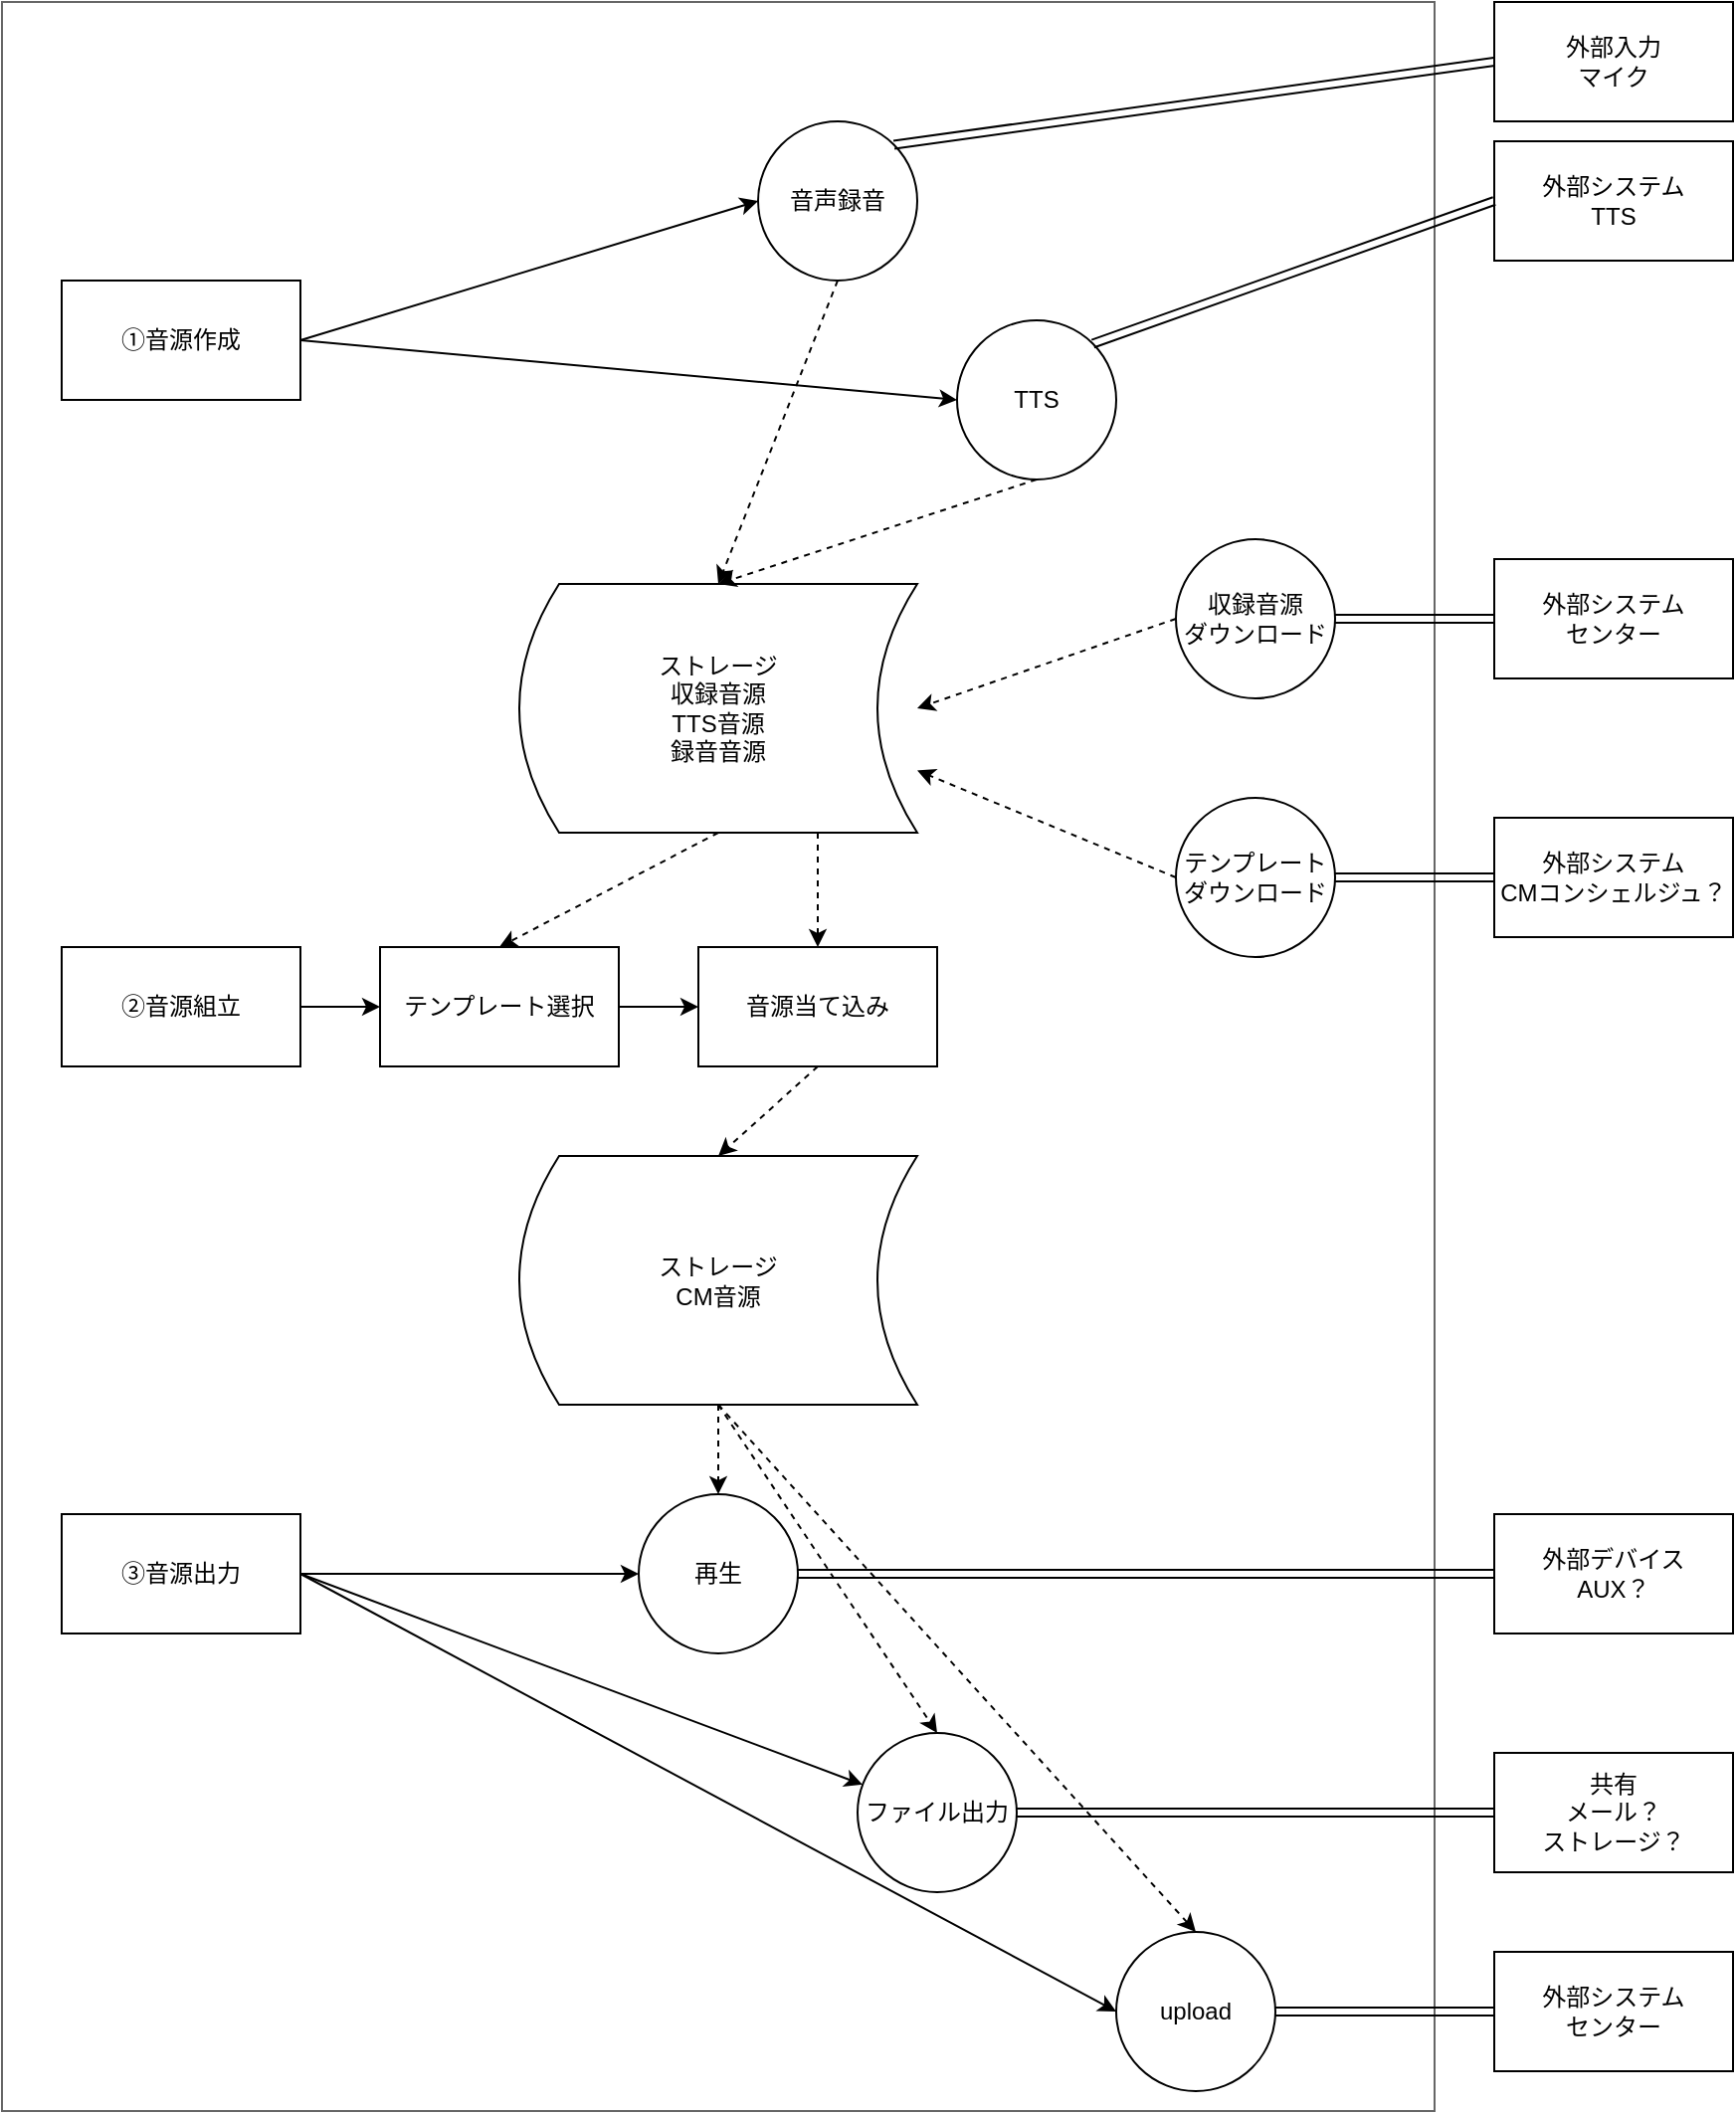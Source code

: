 <mxfile version="13.1.3">
    <diagram id="6hGFLwfOUW9BJ-s0fimq" name="Page-1">
        <mxGraphModel dx="984" dy="577" grid="1" gridSize="10" guides="1" tooltips="1" connect="1" arrows="1" fold="1" page="1" pageScale="1" pageWidth="827" pageHeight="1169" math="0" shadow="0">
            <root>
                <mxCell id="0"/>
                <mxCell id="1" parent="0"/>
                <mxCell id="20" value="U-MESSE (CM作成アプリ)" style="fillColor=none;strokeColor=#666666;dashed=0;verticalAlign=top;fontStyle=0;fontColor=#FFFFFF;" parent="1" vertex="1">
                    <mxGeometry x="210" y="40" width="720" height="1060" as="geometry"/>
                </mxCell>
                <mxCell id="2" value="①音源作成" style="rounded=0;whiteSpace=wrap;html=1;" parent="1" vertex="1">
                    <mxGeometry x="240" y="180" width="120" height="60" as="geometry"/>
                </mxCell>
                <mxCell id="3" value="②音源組立" style="rounded=0;whiteSpace=wrap;html=1;" parent="1" vertex="1">
                    <mxGeometry x="240" y="515" width="120" height="60" as="geometry"/>
                </mxCell>
                <mxCell id="4" value="③音源出力" style="rounded=0;whiteSpace=wrap;html=1;" parent="1" vertex="1">
                    <mxGeometry x="240" y="800" width="120" height="60" as="geometry"/>
                </mxCell>
                <mxCell id="8" value="音声録音" style="ellipse;whiteSpace=wrap;html=1;aspect=fixed;" parent="1" vertex="1">
                    <mxGeometry x="590" y="100" width="80" height="80" as="geometry"/>
                </mxCell>
                <mxCell id="33" style="edgeStyle=orthogonalEdgeStyle;rounded=0;orthogonalLoop=1;jettySize=auto;html=1;exitX=0.75;exitY=1;exitDx=0;exitDy=0;entryX=0.5;entryY=0;entryDx=0;entryDy=0;dashed=1;" parent="1" source="11" target="31" edge="1">
                    <mxGeometry relative="1" as="geometry"/>
                </mxCell>
                <mxCell id="11" value="ストレージ&lt;br&gt;収録音源&lt;br&gt;TTS音源&lt;br&gt;録音音源" style="shape=dataStorage;whiteSpace=wrap;html=1;" parent="1" vertex="1">
                    <mxGeometry x="470" y="332.5" width="200" height="125" as="geometry"/>
                </mxCell>
                <mxCell id="14" value="テンプレート選択" style="rounded=0;whiteSpace=wrap;html=1;" parent="1" vertex="1">
                    <mxGeometry x="400" y="515" width="120" height="60" as="geometry"/>
                </mxCell>
                <mxCell id="24" value="TTS" style="ellipse;whiteSpace=wrap;html=1;aspect=fixed;" parent="1" vertex="1">
                    <mxGeometry x="690" y="200" width="80" height="80" as="geometry"/>
                </mxCell>
                <mxCell id="25" value="外部システム&lt;br&gt;TTS" style="rounded=0;whiteSpace=wrap;html=1;" parent="1" vertex="1">
                    <mxGeometry x="960" y="110" width="120" height="60" as="geometry"/>
                </mxCell>
                <mxCell id="27" value="外部入力&lt;br&gt;マイク" style="rounded=0;whiteSpace=wrap;html=1;" parent="1" vertex="1">
                    <mxGeometry x="960" y="40" width="120" height="60" as="geometry"/>
                </mxCell>
                <mxCell id="31" value="音源当て込み" style="rounded=0;whiteSpace=wrap;html=1;" parent="1" vertex="1">
                    <mxGeometry x="560" y="515" width="120" height="60" as="geometry"/>
                </mxCell>
                <mxCell id="36" value="" style="endArrow=classic;html=1;fontColor=#FFFFFF;exitX=0;exitY=0.5;exitDx=0;exitDy=0;entryX=1;entryY=0;entryDx=0;entryDy=0;shape=link;" parent="1" source="27" target="8" edge="1">
                    <mxGeometry width="50" height="50" relative="1" as="geometry">
                        <mxPoint x="690" y="470" as="sourcePoint"/>
                        <mxPoint x="740" y="420" as="targetPoint"/>
                    </mxGeometry>
                </mxCell>
                <mxCell id="37" value="" style="endArrow=classic;html=1;fontColor=#FFFFFF;exitX=0;exitY=0.5;exitDx=0;exitDy=0;entryX=1;entryY=0.5;entryDx=0;entryDy=0;dashed=1;" parent="1" source="46" target="11" edge="1">
                    <mxGeometry width="50" height="50" relative="1" as="geometry">
                        <mxPoint x="770" y="362.5" as="sourcePoint"/>
                        <mxPoint x="690" y="330" as="targetPoint"/>
                    </mxGeometry>
                </mxCell>
                <mxCell id="38" value="" style="endArrow=classic;html=1;fontColor=#FFFFFF;exitX=0.5;exitY=1;exitDx=0;exitDy=0;entryX=0.5;entryY=0;entryDx=0;entryDy=0;dashed=1;" parent="1" source="8" target="11" edge="1">
                    <mxGeometry width="50" height="50" relative="1" as="geometry">
                        <mxPoint x="650" y="130" as="sourcePoint"/>
                        <mxPoint x="568.284" y="211.716" as="targetPoint"/>
                    </mxGeometry>
                </mxCell>
                <mxCell id="39" value="" style="endArrow=classic;html=1;fontColor=#FFFFFF;exitX=0.5;exitY=1;exitDx=0;exitDy=0;entryX=0.5;entryY=0;entryDx=0;entryDy=0;dashed=1;" parent="1" source="24" target="11" edge="1">
                    <mxGeometry width="50" height="50" relative="1" as="geometry">
                        <mxPoint x="540" y="280" as="sourcePoint"/>
                        <mxPoint x="580" y="310" as="targetPoint"/>
                    </mxGeometry>
                </mxCell>
                <mxCell id="40" value="" style="endArrow=classic;html=1;fontColor=#FFFFFF;exitX=0;exitY=0.5;exitDx=0;exitDy=0;entryX=1;entryY=0;entryDx=0;entryDy=0;shape=link;" edge="1" parent="1" source="25" target="24">
                    <mxGeometry width="50" height="50" relative="1" as="geometry">
                        <mxPoint x="890" y="372.5" as="sourcePoint"/>
                        <mxPoint x="658.8" y="380" as="targetPoint"/>
                    </mxGeometry>
                </mxCell>
                <mxCell id="41" value="" style="endArrow=classic;html=1;fontColor=#FFFFFF;exitX=1;exitY=0.5;exitDx=0;exitDy=0;entryX=0;entryY=0.5;entryDx=0;entryDy=0;" edge="1" parent="1" source="2" target="8">
                    <mxGeometry width="50" height="50" relative="1" as="geometry">
                        <mxPoint x="650" y="160" as="sourcePoint"/>
                        <mxPoint x="580" y="310" as="targetPoint"/>
                    </mxGeometry>
                </mxCell>
                <mxCell id="42" value="" style="endArrow=classic;html=1;fontColor=#FFFFFF;exitX=1;exitY=0.5;exitDx=0;exitDy=0;entryX=0;entryY=0.5;entryDx=0;entryDy=0;" edge="1" parent="1" source="2" target="24">
                    <mxGeometry width="50" height="50" relative="1" as="geometry">
                        <mxPoint x="370" y="180" as="sourcePoint"/>
                        <mxPoint x="610" y="120" as="targetPoint"/>
                    </mxGeometry>
                </mxCell>
                <mxCell id="43" value="" style="endArrow=classic;html=1;fontColor=#FFFFFF;exitX=0;exitY=0.5;exitDx=0;exitDy=0;entryX=1;entryY=0.75;entryDx=0;entryDy=0;dashed=1;" edge="1" parent="1" source="47" target="11">
                    <mxGeometry width="50" height="50" relative="1" as="geometry">
                        <mxPoint x="770" y="485" as="sourcePoint"/>
                        <mxPoint x="680" y="372.5" as="targetPoint"/>
                    </mxGeometry>
                </mxCell>
                <mxCell id="45" value="" style="endArrow=classic;html=1;fontColor=#FFFFFF;exitX=0.5;exitY=1;exitDx=0;exitDy=0;entryX=0.5;entryY=0;entryDx=0;entryDy=0;dashed=1;" edge="1" parent="1" source="11" target="14">
                    <mxGeometry width="50" height="50" relative="1" as="geometry">
                        <mxPoint x="890" y="500" as="sourcePoint"/>
                        <mxPoint x="680" y="403.75" as="targetPoint"/>
                    </mxGeometry>
                </mxCell>
                <mxCell id="46" value="収録音源&lt;br&gt;ダウンロード" style="ellipse;whiteSpace=wrap;html=1;aspect=fixed;" vertex="1" parent="1">
                    <mxGeometry x="800" y="310" width="80" height="80" as="geometry"/>
                </mxCell>
                <mxCell id="47" value="テンプレート&lt;br&gt;ダウンロード" style="ellipse;whiteSpace=wrap;html=1;aspect=fixed;" vertex="1" parent="1">
                    <mxGeometry x="800" y="440" width="80" height="80" as="geometry"/>
                </mxCell>
                <mxCell id="48" value="外部システム&lt;br&gt;センター" style="rounded=0;whiteSpace=wrap;html=1;" vertex="1" parent="1">
                    <mxGeometry x="960" y="320" width="120" height="60" as="geometry"/>
                </mxCell>
                <mxCell id="49" value="" style="endArrow=classic;html=1;fontColor=#FFFFFF;exitX=0;exitY=0.5;exitDx=0;exitDy=0;entryX=1;entryY=0.5;entryDx=0;entryDy=0;shape=link;" edge="1" parent="1" source="48" target="46">
                    <mxGeometry width="50" height="50" relative="1" as="geometry">
                        <mxPoint x="970" y="150" as="sourcePoint"/>
                        <mxPoint x="768.284" y="221.716" as="targetPoint"/>
                    </mxGeometry>
                </mxCell>
                <mxCell id="50" value="外部システム&lt;br&gt;CMコンシェルジュ？" style="rounded=0;whiteSpace=wrap;html=1;" vertex="1" parent="1">
                    <mxGeometry x="960" y="450" width="120" height="60" as="geometry"/>
                </mxCell>
                <mxCell id="51" value="" style="endArrow=classic;html=1;fontColor=#FFFFFF;exitX=0;exitY=0.5;exitDx=0;exitDy=0;entryX=1;entryY=0.5;entryDx=0;entryDy=0;shape=link;" edge="1" parent="1" source="50" target="47">
                    <mxGeometry width="50" height="50" relative="1" as="geometry">
                        <mxPoint x="970" y="360" as="sourcePoint"/>
                        <mxPoint x="890" y="360" as="targetPoint"/>
                    </mxGeometry>
                </mxCell>
                <mxCell id="52" value="" style="endArrow=classic;html=1;fontColor=#FFFFFF;exitX=1;exitY=0.5;exitDx=0;exitDy=0;entryX=0;entryY=0.5;entryDx=0;entryDy=0;" edge="1" parent="1" source="3" target="14">
                    <mxGeometry width="50" height="50" relative="1" as="geometry">
                        <mxPoint x="370" y="220" as="sourcePoint"/>
                        <mxPoint x="700" y="250" as="targetPoint"/>
                    </mxGeometry>
                </mxCell>
                <mxCell id="53" value="" style="endArrow=classic;html=1;fontColor=#FFFFFF;exitX=1;exitY=0.5;exitDx=0;exitDy=0;entryX=0;entryY=0.5;entryDx=0;entryDy=0;" edge="1" parent="1" source="14" target="31">
                    <mxGeometry width="50" height="50" relative="1" as="geometry">
                        <mxPoint x="370" y="555" as="sourcePoint"/>
                        <mxPoint x="410" y="555" as="targetPoint"/>
                    </mxGeometry>
                </mxCell>
                <mxCell id="54" value="ストレージ&lt;br&gt;CM音源" style="shape=dataStorage;whiteSpace=wrap;html=1;" vertex="1" parent="1">
                    <mxGeometry x="470" y="620" width="200" height="125" as="geometry"/>
                </mxCell>
                <mxCell id="56" value="" style="endArrow=classic;html=1;fontColor=#FFFFFF;exitX=0.5;exitY=1;exitDx=0;exitDy=0;entryX=0.5;entryY=0;entryDx=0;entryDy=0;dashed=1;" edge="1" parent="1" source="31" target="54">
                    <mxGeometry width="50" height="50" relative="1" as="geometry">
                        <mxPoint x="580" y="467.5" as="sourcePoint"/>
                        <mxPoint x="470" y="525" as="targetPoint"/>
                    </mxGeometry>
                </mxCell>
                <mxCell id="58" value="再生" style="ellipse;whiteSpace=wrap;html=1;aspect=fixed;" vertex="1" parent="1">
                    <mxGeometry x="530" y="790" width="80" height="80" as="geometry"/>
                </mxCell>
                <mxCell id="59" value="ファイル出力" style="ellipse;whiteSpace=wrap;html=1;aspect=fixed;" vertex="1" parent="1">
                    <mxGeometry x="640" y="910" width="80" height="80" as="geometry"/>
                </mxCell>
                <mxCell id="60" value="upload" style="ellipse;whiteSpace=wrap;html=1;aspect=fixed;" vertex="1" parent="1">
                    <mxGeometry x="770" y="1010" width="80" height="80" as="geometry"/>
                </mxCell>
                <mxCell id="64" value="" style="endArrow=classic;html=1;fontColor=#FFFFFF;exitX=0.5;exitY=1;exitDx=0;exitDy=0;entryX=0.5;entryY=0;entryDx=0;entryDy=0;dashed=1;" edge="1" parent="1" source="54" target="58">
                    <mxGeometry width="50" height="50" relative="1" as="geometry">
                        <mxPoint x="630" y="585" as="sourcePoint"/>
                        <mxPoint x="580" y="630" as="targetPoint"/>
                    </mxGeometry>
                </mxCell>
                <mxCell id="65" value="" style="endArrow=classic;html=1;fontColor=#FFFFFF;exitX=0.5;exitY=1;exitDx=0;exitDy=0;entryX=0.5;entryY=0;entryDx=0;entryDy=0;dashed=1;" edge="1" parent="1" source="54" target="59">
                    <mxGeometry width="50" height="50" relative="1" as="geometry">
                        <mxPoint x="580" y="755" as="sourcePoint"/>
                        <mxPoint x="580" y="800" as="targetPoint"/>
                    </mxGeometry>
                </mxCell>
                <mxCell id="66" value="" style="endArrow=classic;html=1;fontColor=#FFFFFF;exitX=0.5;exitY=1;exitDx=0;exitDy=0;entryX=0.5;entryY=0;entryDx=0;entryDy=0;dashed=1;" edge="1" parent="1" source="54" target="60">
                    <mxGeometry width="50" height="50" relative="1" as="geometry">
                        <mxPoint x="580" y="755" as="sourcePoint"/>
                        <mxPoint x="581" y="910" as="targetPoint"/>
                    </mxGeometry>
                </mxCell>
                <mxCell id="67" value="" style="endArrow=classic;html=1;fontColor=#FFFFFF;exitX=1;exitY=0.5;exitDx=0;exitDy=0;entryX=0;entryY=0.5;entryDx=0;entryDy=0;" edge="1" parent="1" source="4" target="58">
                    <mxGeometry width="50" height="50" relative="1" as="geometry">
                        <mxPoint x="370" y="555" as="sourcePoint"/>
                        <mxPoint x="410" y="555" as="targetPoint"/>
                    </mxGeometry>
                </mxCell>
                <mxCell id="68" value="" style="endArrow=classic;html=1;fontColor=#FFFFFF;exitX=1;exitY=0.5;exitDx=0;exitDy=0;" edge="1" parent="1" source="4" target="59">
                    <mxGeometry width="50" height="50" relative="1" as="geometry">
                        <mxPoint x="370" y="840" as="sourcePoint"/>
                        <mxPoint x="540" y="840" as="targetPoint"/>
                    </mxGeometry>
                </mxCell>
                <mxCell id="69" value="" style="endArrow=classic;html=1;fontColor=#FFFFFF;exitX=1;exitY=0.5;exitDx=0;exitDy=0;entryX=0;entryY=0.5;entryDx=0;entryDy=0;" edge="1" parent="1" source="4" target="60">
                    <mxGeometry width="50" height="50" relative="1" as="geometry">
                        <mxPoint x="370" y="840" as="sourcePoint"/>
                        <mxPoint x="613.234" y="944.243" as="targetPoint"/>
                    </mxGeometry>
                </mxCell>
                <mxCell id="71" value="外部システム&lt;br&gt;センター" style="rounded=0;whiteSpace=wrap;html=1;" vertex="1" parent="1">
                    <mxGeometry x="960" y="1020" width="120" height="60" as="geometry"/>
                </mxCell>
                <mxCell id="72" value="" style="endArrow=classic;html=1;fontColor=#FFFFFF;exitX=0;exitY=0.5;exitDx=0;exitDy=0;entryX=1;entryY=0.5;entryDx=0;entryDy=0;shape=link;" edge="1" parent="1" source="71" target="60">
                    <mxGeometry width="50" height="50" relative="1" as="geometry">
                        <mxPoint x="970" y="490" as="sourcePoint"/>
                        <mxPoint x="890" y="490" as="targetPoint"/>
                    </mxGeometry>
                </mxCell>
                <mxCell id="73" value="共有&lt;br&gt;メール？&lt;br&gt;ストレージ？" style="rounded=0;whiteSpace=wrap;html=1;" vertex="1" parent="1">
                    <mxGeometry x="960" y="920" width="120" height="60" as="geometry"/>
                </mxCell>
                <mxCell id="74" value="外部デバイス&lt;br&gt;AUX？" style="rounded=0;whiteSpace=wrap;html=1;" vertex="1" parent="1">
                    <mxGeometry x="960" y="800" width="120" height="60" as="geometry"/>
                </mxCell>
                <mxCell id="75" value="" style="endArrow=classic;html=1;fontColor=#FFFFFF;exitX=0;exitY=0.5;exitDx=0;exitDy=0;entryX=1;entryY=0.5;entryDx=0;entryDy=0;shape=link;" edge="1" parent="1" source="74" target="58">
                    <mxGeometry width="50" height="50" relative="1" as="geometry">
                        <mxPoint x="970" y="1060" as="sourcePoint"/>
                        <mxPoint x="860" y="1060" as="targetPoint"/>
                    </mxGeometry>
                </mxCell>
                <mxCell id="76" value="" style="endArrow=classic;html=1;fontColor=#FFFFFF;exitX=0;exitY=0.5;exitDx=0;exitDy=0;entryX=1;entryY=0.5;entryDx=0;entryDy=0;shape=link;" edge="1" parent="1" source="73" target="59">
                    <mxGeometry width="50" height="50" relative="1" as="geometry">
                        <mxPoint x="970" y="840" as="sourcePoint"/>
                        <mxPoint x="620" y="840" as="targetPoint"/>
                    </mxGeometry>
                </mxCell>
            </root>
        </mxGraphModel>
    </diagram>
</mxfile>